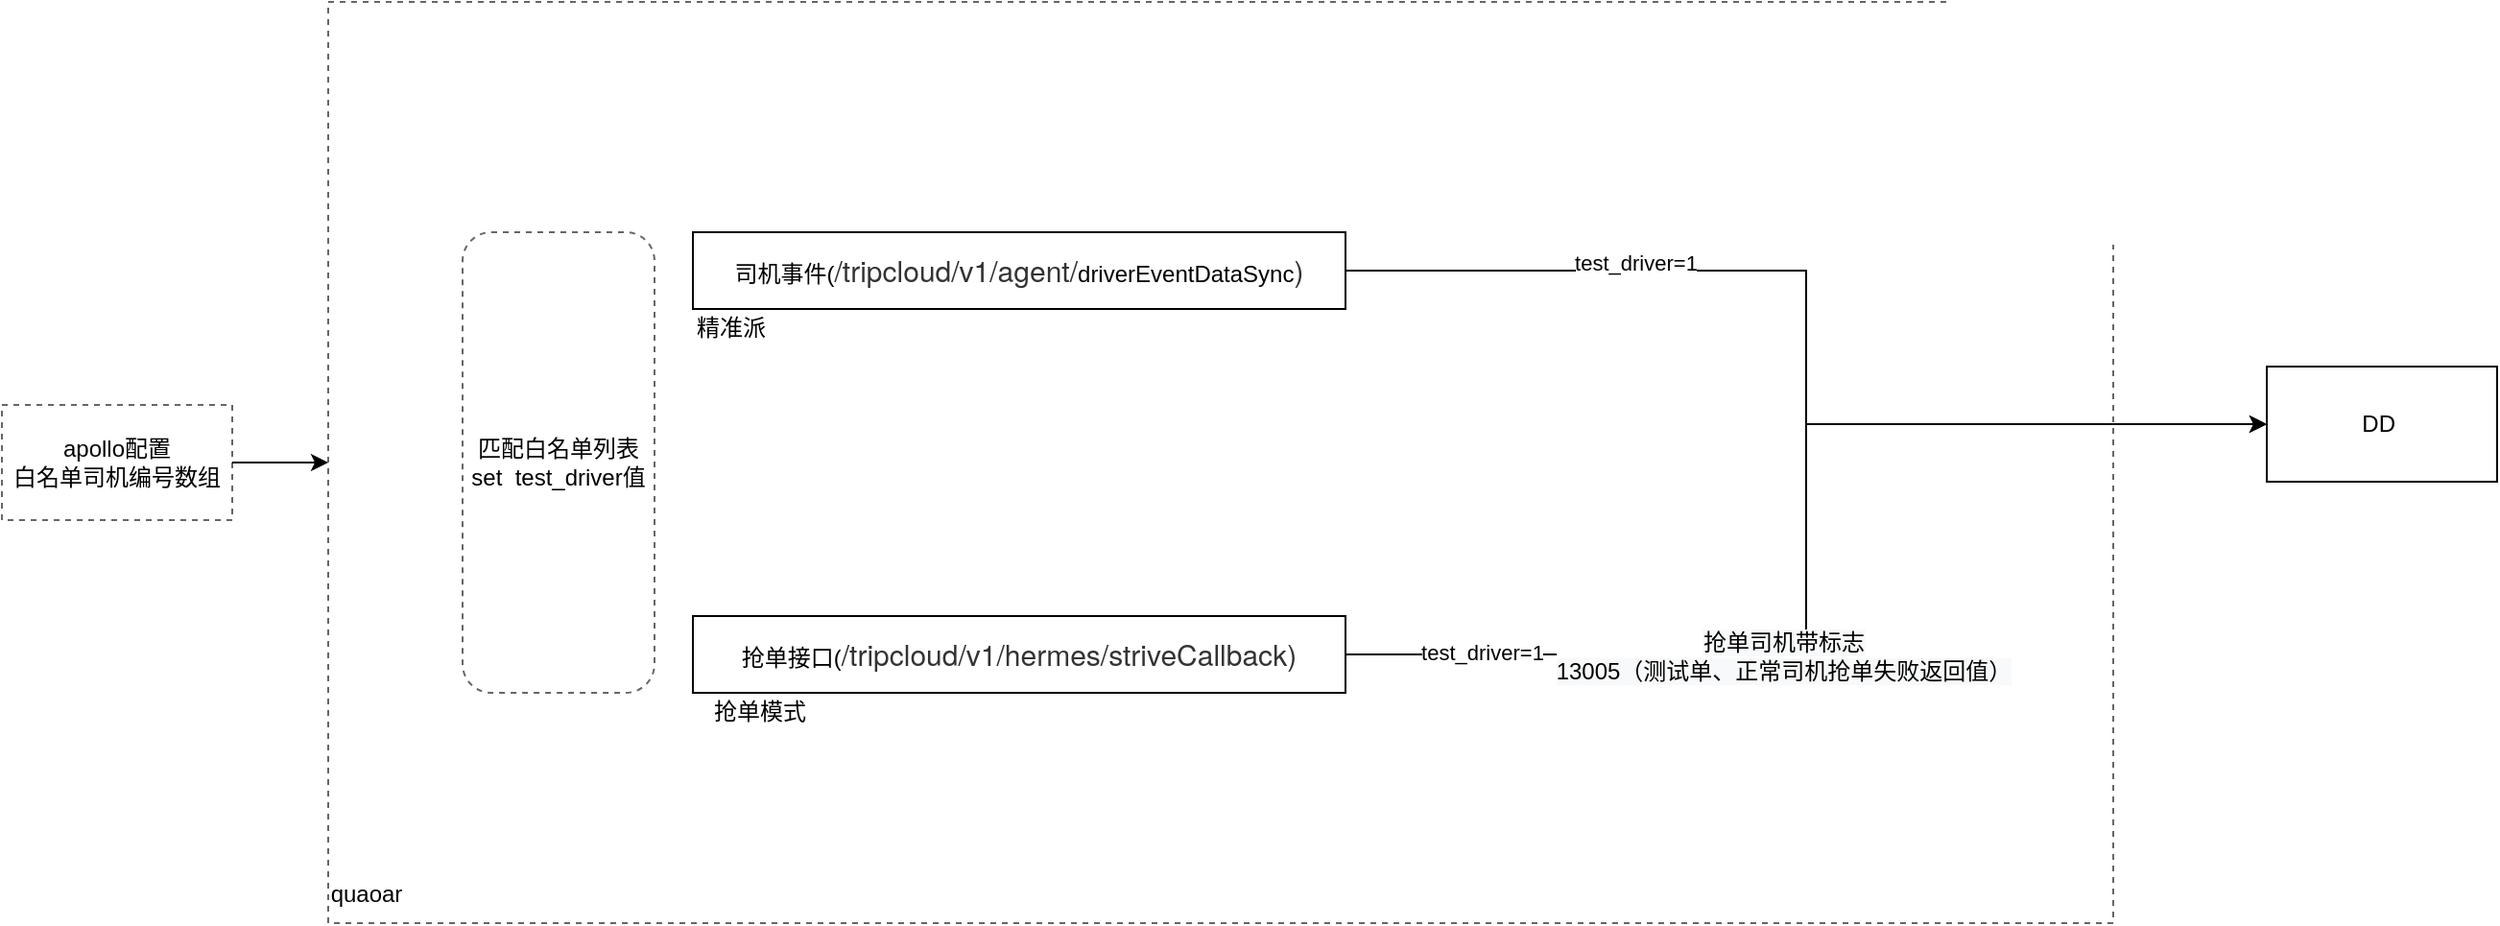 <mxfile version="14.5.1" type="github">
  <diagram id="usNf__BCbyZ_gfrxAnOe" name="Page-1">
    <mxGraphModel dx="2253" dy="769" grid="1" gridSize="10" guides="1" tooltips="1" connect="1" arrows="1" fold="1" page="1" pageScale="1" pageWidth="827" pageHeight="1169" math="0" shadow="0">
      <root>
        <mxCell id="0" />
        <mxCell id="1" parent="0" />
        <mxCell id="DKSVqOXuUb8XlKfZnycg-18" value="" style="rounded=0;whiteSpace=wrap;html=1;dashed=1;opacity=60;" vertex="1" parent="1">
          <mxGeometry x="-30" y="130" width="930" height="480" as="geometry" />
        </mxCell>
        <mxCell id="DKSVqOXuUb8XlKfZnycg-3" style="edgeStyle=orthogonalEdgeStyle;rounded=0;orthogonalLoop=1;jettySize=auto;html=1;entryX=0;entryY=0.5;entryDx=0;entryDy=0;" edge="1" parent="1" source="DKSVqOXuUb8XlKfZnycg-1" target="DKSVqOXuUb8XlKfZnycg-2">
          <mxGeometry relative="1" as="geometry" />
        </mxCell>
        <mxCell id="DKSVqOXuUb8XlKfZnycg-14" value="test_driver=1" style="edgeLabel;html=1;align=center;verticalAlign=middle;resizable=0;points=[];" vertex="1" connectable="0" parent="DKSVqOXuUb8XlKfZnycg-3">
          <mxGeometry x="-0.461" y="4" relative="1" as="geometry">
            <mxPoint as="offset" />
          </mxGeometry>
        </mxCell>
        <mxCell id="DKSVqOXuUb8XlKfZnycg-1" value="司机事件(&lt;span style=&quot;background-color: rgb(255 , 255 , 255) ; color: rgb(51 , 51 , 51) ; font-family: &amp;#34;helvetica neue&amp;#34; , &amp;#34;helvetica&amp;#34; , &amp;#34;arial&amp;#34; , sans-serif ; font-size: 15px&quot;&gt;/tripcloud/v1/agent/&lt;/span&gt;driverEventDataSync&lt;span style=&quot;background-color: rgb(255 , 255 , 255) ; color: rgb(51 , 51 , 51) ; font-family: &amp;#34;helvetica neue&amp;#34; , &amp;#34;helvetica&amp;#34; , &amp;#34;arial&amp;#34; , sans-serif ; font-size: 15px&quot;&gt;)&lt;/span&gt;" style="rounded=0;whiteSpace=wrap;html=1;" vertex="1" parent="1">
          <mxGeometry x="160" y="250" width="340" height="40" as="geometry" />
        </mxCell>
        <mxCell id="DKSVqOXuUb8XlKfZnycg-2" value="DD&amp;nbsp;" style="rounded=0;whiteSpace=wrap;html=1;" vertex="1" parent="1">
          <mxGeometry x="980" y="320" width="120" height="60" as="geometry" />
        </mxCell>
        <mxCell id="DKSVqOXuUb8XlKfZnycg-8" style="edgeStyle=orthogonalEdgeStyle;rounded=0;orthogonalLoop=1;jettySize=auto;html=1;entryX=0;entryY=0.5;entryDx=0;entryDy=0;" edge="1" parent="1" source="DKSVqOXuUb8XlKfZnycg-7" target="DKSVqOXuUb8XlKfZnycg-2">
          <mxGeometry relative="1" as="geometry">
            <Array as="points">
              <mxPoint x="740" y="470" />
              <mxPoint x="740" y="350" />
            </Array>
          </mxGeometry>
        </mxCell>
        <mxCell id="DKSVqOXuUb8XlKfZnycg-9" value="&lt;span style=&quot;font-size: 12px ; background-color: rgb(248 , 249 , 250)&quot;&gt;抢单司机带标志&lt;br&gt;&lt;/span&gt;&lt;span style=&quot;font-size: 12px ; background-color: rgb(248 , 249 , 250)&quot;&gt;13005（测试单、正常司机抢单失败返回值）&lt;/span&gt;&lt;span style=&quot;font-size: 12px ; background-color: rgb(248 , 249 , 250)&quot;&gt;&lt;br&gt;&lt;/span&gt;" style="edgeLabel;html=1;align=center;verticalAlign=middle;resizable=0;points=[];" vertex="1" connectable="0" parent="DKSVqOXuUb8XlKfZnycg-8">
          <mxGeometry x="-0.241" y="-1" relative="1" as="geometry">
            <mxPoint as="offset" />
          </mxGeometry>
        </mxCell>
        <mxCell id="DKSVqOXuUb8XlKfZnycg-15" value="test_driver=1" style="edgeLabel;html=1;align=center;verticalAlign=middle;resizable=0;points=[];" vertex="1" connectable="0" parent="DKSVqOXuUb8XlKfZnycg-8">
          <mxGeometry x="-0.763" y="1" relative="1" as="geometry">
            <mxPoint as="offset" />
          </mxGeometry>
        </mxCell>
        <mxCell id="DKSVqOXuUb8XlKfZnycg-7" value="抢单接口(&lt;span style=&quot;background-color: rgb(255 , 255 , 255) ; color: rgb(51 , 51 , 51) ; font-family: &amp;#34;helvetica neue&amp;#34; , &amp;#34;helvetica&amp;#34; , &amp;#34;arial&amp;#34; , sans-serif ; font-size: 15px&quot;&gt;/tripcloud/v1/hermes/striveCallback)&lt;/span&gt;" style="rounded=0;whiteSpace=wrap;html=1;" vertex="1" parent="1">
          <mxGeometry x="160" y="450" width="340" height="40" as="geometry" />
        </mxCell>
        <mxCell id="DKSVqOXuUb8XlKfZnycg-16" value="精准派" style="text;html=1;strokeColor=none;fillColor=none;align=center;verticalAlign=middle;whiteSpace=wrap;rounded=0;dashed=1;opacity=60;" vertex="1" parent="1">
          <mxGeometry x="160" y="290" width="40" height="20" as="geometry" />
        </mxCell>
        <mxCell id="DKSVqOXuUb8XlKfZnycg-17" value="抢单模式" style="text;html=1;strokeColor=none;fillColor=none;align=center;verticalAlign=middle;whiteSpace=wrap;rounded=0;dashed=1;opacity=60;" vertex="1" parent="1">
          <mxGeometry x="160" y="490" width="70" height="20" as="geometry" />
        </mxCell>
        <mxCell id="DKSVqOXuUb8XlKfZnycg-19" value="quaoar" style="text;html=1;strokeColor=none;fillColor=none;align=center;verticalAlign=middle;whiteSpace=wrap;rounded=0;dashed=1;opacity=60;" vertex="1" parent="1">
          <mxGeometry x="-30" y="585" width="40" height="20" as="geometry" />
        </mxCell>
        <mxCell id="DKSVqOXuUb8XlKfZnycg-21" style="edgeStyle=orthogonalEdgeStyle;rounded=0;orthogonalLoop=1;jettySize=auto;html=1;entryX=0;entryY=0.5;entryDx=0;entryDy=0;" edge="1" parent="1" source="DKSVqOXuUb8XlKfZnycg-20" target="DKSVqOXuUb8XlKfZnycg-18">
          <mxGeometry relative="1" as="geometry" />
        </mxCell>
        <mxCell id="DKSVqOXuUb8XlKfZnycg-20" value="apollo配置&lt;br&gt;白名单司机编号数组" style="rounded=0;whiteSpace=wrap;html=1;dashed=1;opacity=60;" vertex="1" parent="1">
          <mxGeometry x="-200" y="340" width="120" height="60" as="geometry" />
        </mxCell>
        <mxCell id="DKSVqOXuUb8XlKfZnycg-22" value="匹配白名单列表&lt;br&gt;set&amp;nbsp; test_driver值" style="rounded=1;whiteSpace=wrap;html=1;dashed=1;opacity=60;" vertex="1" parent="1">
          <mxGeometry x="40" y="250" width="100" height="240" as="geometry" />
        </mxCell>
      </root>
    </mxGraphModel>
  </diagram>
</mxfile>
